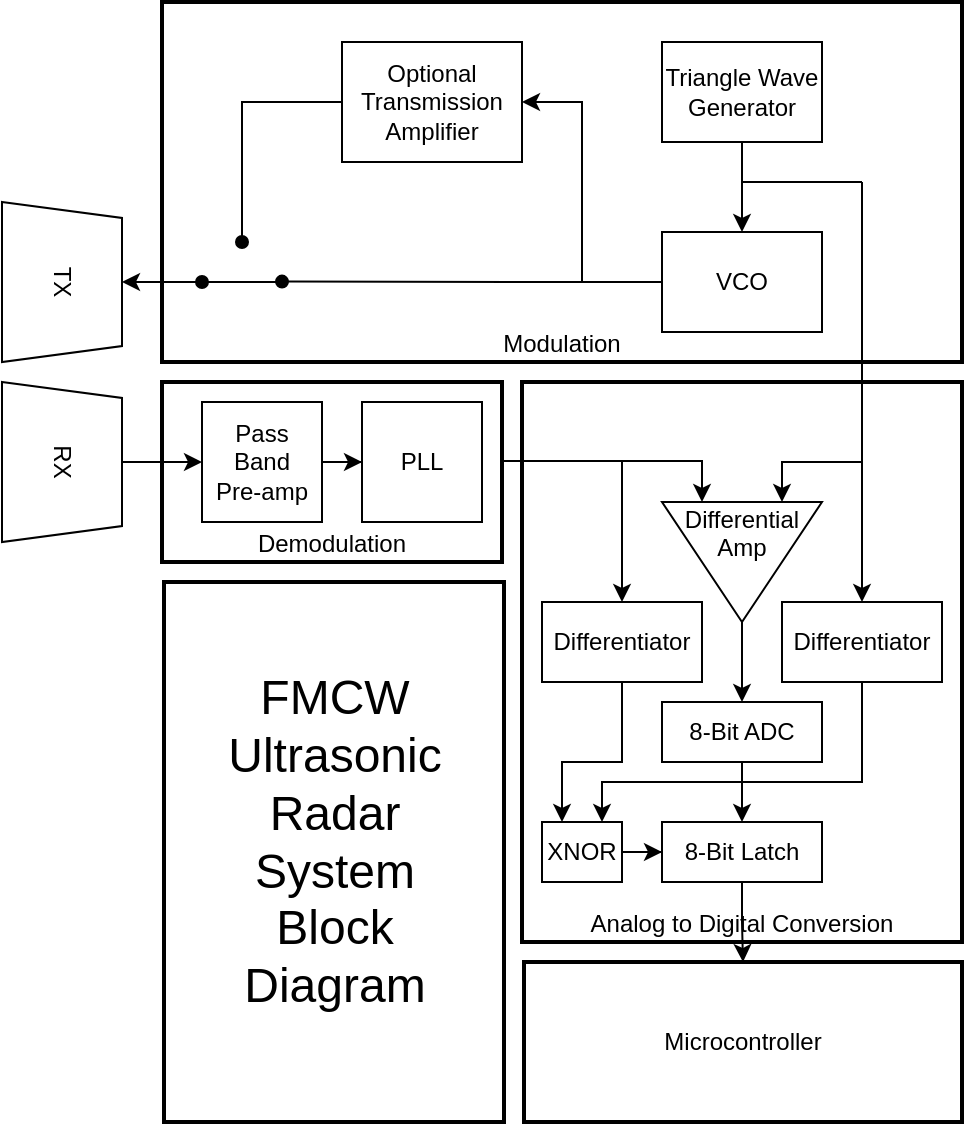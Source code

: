 <mxfile version="13.0.3" type="device"><diagram id="CSUz5T1n39GJqPmvm5ss" name="Page-1"><mxGraphModel dx="1422" dy="822" grid="1" gridSize="10" guides="1" tooltips="1" connect="1" arrows="1" fold="1" page="1" pageScale="1" pageWidth="827" pageHeight="1169" math="0" shadow="0"><root><mxCell id="0"/><mxCell id="1" parent="0"/><mxCell id="X179QLIinfucUdRCUEwy-76" value="" style="rounded=0;whiteSpace=wrap;html=1;glass=0;strokeWidth=2;fillColor=none;" vertex="1" parent="1"><mxGeometry x="260" y="420" width="170" height="270" as="geometry"/></mxCell><mxCell id="X179QLIinfucUdRCUEwy-56" value="Demodulation" style="rounded=0;whiteSpace=wrap;html=1;glass=0;fillColor=none;strokeWidth=2;verticalAlign=bottom;" vertex="1" parent="1"><mxGeometry x="259" y="320" width="170" height="90" as="geometry"/></mxCell><mxCell id="X179QLIinfucUdRCUEwy-54" value="Modulation" style="rounded=0;whiteSpace=wrap;html=1;glass=0;fillColor=none;strokeWidth=2;verticalAlign=bottom;" vertex="1" parent="1"><mxGeometry x="259" y="130" width="400" height="180" as="geometry"/></mxCell><mxCell id="X179QLIinfucUdRCUEwy-59" value="&lt;span style=&quot;background-color: rgb(255 , 255 , 255)&quot;&gt;Analog to Digital Conversion&lt;/span&gt;" style="rounded=0;whiteSpace=wrap;html=1;glass=0;strokeWidth=2;fillColor=none;verticalAlign=bottom;" vertex="1" parent="1"><mxGeometry x="439" y="320" width="220" height="280" as="geometry"/></mxCell><mxCell id="X179QLIinfucUdRCUEwy-3" value="" style="edgeStyle=orthogonalEdgeStyle;rounded=0;orthogonalLoop=1;jettySize=auto;html=1;" edge="1" parent="1" source="X179QLIinfucUdRCUEwy-1" target="X179QLIinfucUdRCUEwy-2"><mxGeometry relative="1" as="geometry"><Array as="points"><mxPoint x="549" y="210"/><mxPoint x="549" y="210"/></Array></mxGeometry></mxCell><mxCell id="X179QLIinfucUdRCUEwy-1" value="Triangle Wave Generator" style="rounded=0;whiteSpace=wrap;html=1;" vertex="1" parent="1"><mxGeometry x="509" y="150" width="80" height="50" as="geometry"/></mxCell><mxCell id="X179QLIinfucUdRCUEwy-2" value="VCO" style="rounded=0;whiteSpace=wrap;html=1;" vertex="1" parent="1"><mxGeometry x="509" y="245" width="80" height="50" as="geometry"/></mxCell><mxCell id="X179QLIinfucUdRCUEwy-6" value="TX" style="shape=trapezoid;perimeter=trapezoidPerimeter;whiteSpace=wrap;html=1;rotation=90;size=0.1;" vertex="1" parent="1"><mxGeometry x="169" y="240" width="80" height="60" as="geometry"/></mxCell><mxCell id="X179QLIinfucUdRCUEwy-19" value="" style="edgeStyle=orthogonalEdgeStyle;rounded=0;orthogonalLoop=1;jettySize=auto;html=1;startArrow=none;startFill=0;endArrow=oval;endFill=1;exitX=0;exitY=0.5;exitDx=0;exitDy=0;" edge="1" parent="1" source="X179QLIinfucUdRCUEwy-7"><mxGeometry relative="1" as="geometry"><mxPoint x="299" y="250" as="targetPoint"/><Array as="points"><mxPoint x="299" y="180"/></Array></mxGeometry></mxCell><mxCell id="X179QLIinfucUdRCUEwy-7" value="Optional Transmission Amplifier" style="rounded=0;whiteSpace=wrap;html=1;" vertex="1" parent="1"><mxGeometry x="349" y="150" width="90" height="60" as="geometry"/></mxCell><mxCell id="X179QLIinfucUdRCUEwy-10" value="" style="endArrow=none;html=1;" edge="1" parent="1"><mxGeometry width="50" height="50" relative="1" as="geometry"><mxPoint x="469" y="270" as="sourcePoint"/><mxPoint x="469" y="210" as="targetPoint"/></mxGeometry></mxCell><mxCell id="X179QLIinfucUdRCUEwy-11" value="" style="endArrow=classic;html=1;entryX=1;entryY=0.5;entryDx=0;entryDy=0;jumpSize=0;rounded=0;" edge="1" parent="1" target="X179QLIinfucUdRCUEwy-7"><mxGeometry width="50" height="50" relative="1" as="geometry"><mxPoint x="469" y="210" as="sourcePoint"/><mxPoint x="519" y="160" as="targetPoint"/><Array as="points"><mxPoint x="469" y="180"/></Array></mxGeometry></mxCell><mxCell id="X179QLIinfucUdRCUEwy-15" value="" style="endArrow=none;html=1;entryX=0;entryY=0.5;entryDx=0;entryDy=0;" edge="1" parent="1" target="X179QLIinfucUdRCUEwy-2"><mxGeometry width="50" height="50" relative="1" as="geometry"><mxPoint x="469" y="270" as="sourcePoint"/><mxPoint x="399" y="240" as="targetPoint"/></mxGeometry></mxCell><mxCell id="X179QLIinfucUdRCUEwy-16" value="" style="endArrow=classic;html=1;entryX=0.5;entryY=0;entryDx=0;entryDy=0;startArrow=oval;startFill=1;" edge="1" parent="1" target="X179QLIinfucUdRCUEwy-6"><mxGeometry width="50" height="50" relative="1" as="geometry"><mxPoint x="279" y="270" as="sourcePoint"/><mxPoint x="399" y="240" as="targetPoint"/></mxGeometry></mxCell><mxCell id="X179QLIinfucUdRCUEwy-20" value="" style="endArrow=none;html=1;startArrow=oval;startFill=1;" edge="1" parent="1"><mxGeometry width="50" height="50" relative="1" as="geometry"><mxPoint x="319" y="269.8" as="sourcePoint"/><mxPoint x="469" y="270" as="targetPoint"/></mxGeometry></mxCell><mxCell id="X179QLIinfucUdRCUEwy-21" value="" style="endArrow=none;html=1;" edge="1" parent="1"><mxGeometry width="50" height="50" relative="1" as="geometry"><mxPoint x="279" y="270" as="sourcePoint"/><mxPoint x="319" y="270" as="targetPoint"/></mxGeometry></mxCell><mxCell id="X179QLIinfucUdRCUEwy-25" value="" style="edgeStyle=orthogonalEdgeStyle;rounded=0;orthogonalLoop=1;jettySize=auto;html=1;startArrow=none;startFill=0;endArrow=classic;endFill=1;" edge="1" parent="1" source="X179QLIinfucUdRCUEwy-23" target="X179QLIinfucUdRCUEwy-24"><mxGeometry relative="1" as="geometry"/></mxCell><mxCell id="X179QLIinfucUdRCUEwy-23" value="RX&lt;br&gt;" style="shape=trapezoid;perimeter=trapezoidPerimeter;whiteSpace=wrap;html=1;rotation=90;size=0.1;" vertex="1" parent="1"><mxGeometry x="169" y="330" width="80" height="60" as="geometry"/></mxCell><mxCell id="X179QLIinfucUdRCUEwy-30" value="" style="edgeStyle=orthogonalEdgeStyle;rounded=0;jumpSize=0;orthogonalLoop=1;jettySize=auto;html=1;startArrow=none;startFill=0;endArrow=classic;endFill=1;entryX=0;entryY=0.75;entryDx=0;entryDy=0;exitX=1.005;exitY=0.439;exitDx=0;exitDy=0;exitPerimeter=0;" edge="1" parent="1" source="X179QLIinfucUdRCUEwy-56" target="X179QLIinfucUdRCUEwy-28"><mxGeometry relative="1" as="geometry"><mxPoint x="449" y="360.0" as="sourcePoint"/><mxPoint x="519" y="360.0" as="targetPoint"/><Array as="points"><mxPoint x="529" y="359"/></Array></mxGeometry></mxCell><mxCell id="X179QLIinfucUdRCUEwy-38" value="" style="edgeStyle=orthogonalEdgeStyle;rounded=0;jumpSize=0;orthogonalLoop=1;jettySize=auto;html=1;startArrow=none;startFill=0;endArrow=classic;endFill=1;" edge="1" parent="1" source="X179QLIinfucUdRCUEwy-24" target="X179QLIinfucUdRCUEwy-37"><mxGeometry relative="1" as="geometry"/></mxCell><mxCell id="X179QLIinfucUdRCUEwy-24" value="Pass Band &lt;br&gt;Pre-amp" style="rounded=0;whiteSpace=wrap;html=1;" vertex="1" parent="1"><mxGeometry x="279" y="330" width="60" height="60" as="geometry"/></mxCell><mxCell id="X179QLIinfucUdRCUEwy-26" value="" style="endArrow=none;html=1;" edge="1" parent="1"><mxGeometry width="50" height="50" relative="1" as="geometry"><mxPoint x="549" y="220" as="sourcePoint"/><mxPoint x="609" y="220" as="targetPoint"/></mxGeometry></mxCell><mxCell id="X179QLIinfucUdRCUEwy-27" value="" style="endArrow=none;html=1;exitX=0;exitY=0.25;exitDx=0;exitDy=0;rounded=0;endFill=0;startArrow=classic;startFill=1;" edge="1" parent="1" source="X179QLIinfucUdRCUEwy-28"><mxGeometry width="50" height="50" relative="1" as="geometry"><mxPoint x="609" y="320" as="sourcePoint"/><mxPoint x="609" y="220" as="targetPoint"/><Array as="points"><mxPoint x="569" y="360"/><mxPoint x="609" y="360"/></Array></mxGeometry></mxCell><mxCell id="X179QLIinfucUdRCUEwy-64" value="" style="edgeStyle=orthogonalEdgeStyle;rounded=0;jumpSize=0;orthogonalLoop=1;jettySize=auto;html=1;startArrow=none;startFill=0;endArrow=classic;endFill=1;entryX=0.5;entryY=0;entryDx=0;entryDy=0;" edge="1" parent="1" source="X179QLIinfucUdRCUEwy-28" target="X179QLIinfucUdRCUEwy-62"><mxGeometry relative="1" as="geometry"><mxPoint x="549" y="540.0" as="targetPoint"/></mxGeometry></mxCell><mxCell id="X179QLIinfucUdRCUEwy-28" value="Differential Amp&lt;br&gt;&lt;br&gt;&lt;br&gt;" style="triangle;whiteSpace=wrap;html=1;rotation=90;verticalAlign=middle;horizontal=0;" vertex="1" parent="1"><mxGeometry x="519" y="370" width="60" height="80" as="geometry"/></mxCell><mxCell id="X179QLIinfucUdRCUEwy-52" value="" style="edgeStyle=orthogonalEdgeStyle;rounded=0;jumpSize=0;orthogonalLoop=1;jettySize=auto;html=1;startArrow=none;startFill=0;endArrow=classic;endFill=1;" edge="1" parent="1" source="X179QLIinfucUdRCUEwy-34" target="X179QLIinfucUdRCUEwy-51"><mxGeometry relative="1" as="geometry"/></mxCell><mxCell id="X179QLIinfucUdRCUEwy-34" value="8-Bit Latch" style="rounded=0;whiteSpace=wrap;html=1;" vertex="1" parent="1"><mxGeometry x="509" y="540" width="80" height="30" as="geometry"/></mxCell><mxCell id="X179QLIinfucUdRCUEwy-37" value="PLL" style="rounded=0;whiteSpace=wrap;html=1;" vertex="1" parent="1"><mxGeometry x="359" y="330" width="60" height="60" as="geometry"/></mxCell><mxCell id="X179QLIinfucUdRCUEwy-48" style="edgeStyle=orthogonalEdgeStyle;rounded=0;jumpSize=0;orthogonalLoop=1;jettySize=auto;html=1;exitX=0.5;exitY=1;exitDx=0;exitDy=0;entryX=0.25;entryY=0;entryDx=0;entryDy=0;startArrow=none;startFill=0;endArrow=classic;endFill=1;" edge="1" parent="1" source="X179QLIinfucUdRCUEwy-39" target="X179QLIinfucUdRCUEwy-47"><mxGeometry relative="1" as="geometry"><Array as="points"><mxPoint x="489" y="510"/><mxPoint x="459" y="510"/></Array></mxGeometry></mxCell><mxCell id="X179QLIinfucUdRCUEwy-39" value="Differentiator" style="rounded=0;whiteSpace=wrap;html=1;" vertex="1" parent="1"><mxGeometry x="449" y="430" width="80" height="40" as="geometry"/></mxCell><mxCell id="X179QLIinfucUdRCUEwy-43" value="" style="endArrow=classic;html=1;entryX=0.5;entryY=0;entryDx=0;entryDy=0;" edge="1" parent="1" target="X179QLIinfucUdRCUEwy-39"><mxGeometry width="50" height="50" relative="1" as="geometry"><mxPoint x="489" y="360" as="sourcePoint"/><mxPoint x="649" y="310" as="targetPoint"/></mxGeometry></mxCell><mxCell id="X179QLIinfucUdRCUEwy-49" style="edgeStyle=orthogonalEdgeStyle;rounded=0;jumpSize=0;orthogonalLoop=1;jettySize=auto;html=1;exitX=0.5;exitY=1;exitDx=0;exitDy=0;entryX=0.75;entryY=0;entryDx=0;entryDy=0;startArrow=none;startFill=0;endArrow=classic;endFill=1;" edge="1" parent="1" source="X179QLIinfucUdRCUEwy-44" target="X179QLIinfucUdRCUEwy-47"><mxGeometry relative="1" as="geometry"><Array as="points"><mxPoint x="609" y="520"/><mxPoint x="479" y="520"/></Array></mxGeometry></mxCell><mxCell id="X179QLIinfucUdRCUEwy-44" value="Differentiator" style="rounded=0;whiteSpace=wrap;html=1;" vertex="1" parent="1"><mxGeometry x="569" y="430" width="80" height="40" as="geometry"/></mxCell><mxCell id="X179QLIinfucUdRCUEwy-46" value="" style="endArrow=classic;html=1;entryX=0.5;entryY=0;entryDx=0;entryDy=0;" edge="1" parent="1" target="X179QLIinfucUdRCUEwy-44"><mxGeometry width="50" height="50" relative="1" as="geometry"><mxPoint x="609" y="360" as="sourcePoint"/><mxPoint x="499" y="440.0" as="targetPoint"/><Array as="points"/></mxGeometry></mxCell><mxCell id="X179QLIinfucUdRCUEwy-50" value="" style="edgeStyle=orthogonalEdgeStyle;rounded=0;jumpSize=0;orthogonalLoop=1;jettySize=auto;html=1;startArrow=none;startFill=0;endArrow=classic;endFill=1;" edge="1" parent="1" source="X179QLIinfucUdRCUEwy-47" target="X179QLIinfucUdRCUEwy-34"><mxGeometry relative="1" as="geometry"/></mxCell><mxCell id="X179QLIinfucUdRCUEwy-47" value="XNOR" style="rounded=0;whiteSpace=wrap;html=1;" vertex="1" parent="1"><mxGeometry x="449" y="540" width="40" height="30" as="geometry"/></mxCell><mxCell id="X179QLIinfucUdRCUEwy-51" value="Microcontroller" style="rounded=0;whiteSpace=wrap;html=1;strokeWidth=2;" vertex="1" parent="1"><mxGeometry x="440" y="610" width="219" height="80" as="geometry"/></mxCell><mxCell id="X179QLIinfucUdRCUEwy-66" value="" style="edgeStyle=orthogonalEdgeStyle;rounded=0;jumpSize=0;orthogonalLoop=1;jettySize=auto;html=1;startArrow=none;startFill=0;endArrow=classic;endFill=1;" edge="1" parent="1" source="X179QLIinfucUdRCUEwy-62"><mxGeometry relative="1" as="geometry"><mxPoint x="549" y="540" as="targetPoint"/></mxGeometry></mxCell><mxCell id="X179QLIinfucUdRCUEwy-62" value="8-Bit ADC" style="rounded=0;whiteSpace=wrap;html=1;" vertex="1" parent="1"><mxGeometry x="509" y="480" width="80" height="30" as="geometry"/></mxCell><mxCell id="X179QLIinfucUdRCUEwy-75" value="&lt;font style=&quot;font-size: 24px&quot;&gt;FMCW Ultrasonic Radar System Block Diagram&lt;br&gt;&lt;/font&gt;" style="text;html=1;strokeColor=none;fillColor=none;align=center;verticalAlign=middle;whiteSpace=wrap;rounded=0;glass=0;" vertex="1" parent="1"><mxGeometry x="280.5" y="480" width="129" height="140" as="geometry"/></mxCell></root></mxGraphModel></diagram></mxfile>